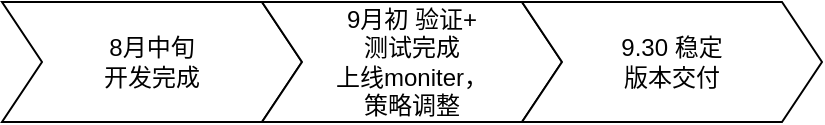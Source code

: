 <mxfile version="10.9.8" type="github"><diagram id="TtWp34SgYwN7J5KhH3uo" name="Page-1"><mxGraphModel dx="1141" dy="775" grid="1" gridSize="10" guides="1" tooltips="1" connect="1" arrows="1" fold="1" page="1" pageScale="1" pageWidth="827" pageHeight="1169" math="0" shadow="0"><root><mxCell id="0"/><mxCell id="1" parent="0"/><mxCell id="ZyZmiMWtiB5CaYL8FFk2-7" value="8月中旬 &lt;br&gt;开发完成" style="shape=step;perimeter=stepPerimeter;whiteSpace=wrap;html=1;fixedSize=1;" parent="1" vertex="1"><mxGeometry x="330" y="230" width="150" height="60" as="geometry"/></mxCell><mxCell id="ZyZmiMWtiB5CaYL8FFk2-8" value="9月初 验证+&lt;br&gt;测试完成&lt;br&gt;上线moniter，&lt;br&gt;策略调整" style="shape=step;perimeter=stepPerimeter;whiteSpace=wrap;html=1;fixedSize=1;" parent="1" vertex="1"><mxGeometry x="460" y="230" width="150" height="60" as="geometry"/></mxCell><mxCell id="ZyZmiMWtiB5CaYL8FFk2-9" value="9.30 稳定&lt;br&gt;版本交付" style="shape=step;perimeter=stepPerimeter;whiteSpace=wrap;html=1;fixedSize=1;" parent="1" vertex="1"><mxGeometry x="590" y="230" width="150" height="60" as="geometry"/></mxCell></root></mxGraphModel></diagram></mxfile>